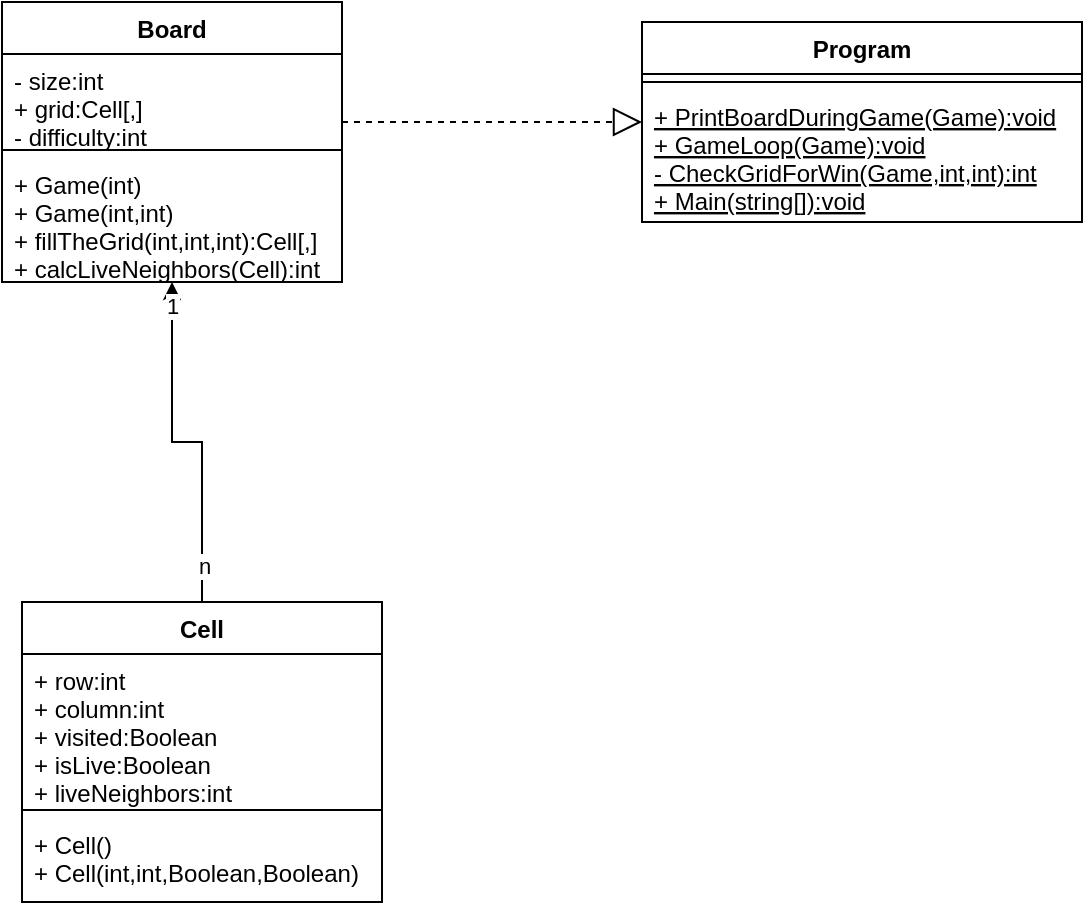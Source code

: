 <mxfile version="20.3.0" type="github">
  <diagram name="Page-1" id="c4acf3e9-155e-7222-9cf6-157b1a14988f">
    <mxGraphModel dx="1422" dy="762" grid="1" gridSize="10" guides="1" tooltips="1" connect="1" arrows="1" fold="1" page="1" pageScale="1" pageWidth="850" pageHeight="1100" background="none" math="0" shadow="0">
      <root>
        <mxCell id="0" />
        <mxCell id="1" parent="0" />
        <mxCell id="8zjtIH5QT1_am9-OPaMm-1" value="Cell" style="swimlane;fontStyle=1;align=center;verticalAlign=top;childLayout=stackLayout;horizontal=1;startSize=26;horizontalStack=0;resizeParent=1;resizeParentMax=0;resizeLast=0;collapsible=1;marginBottom=0;" parent="1" vertex="1">
          <mxGeometry x="210" y="400" width="180" height="150" as="geometry" />
        </mxCell>
        <mxCell id="8zjtIH5QT1_am9-OPaMm-2" value="+ row:int&#xa;+ column:int&#xa;+ visited:Boolean&#xa;+ isLive:Boolean&#xa;+ liveNeighbors:int" style="text;strokeColor=none;fillColor=none;align=left;verticalAlign=top;spacingLeft=4;spacingRight=4;overflow=hidden;rotatable=0;points=[[0,0.5],[1,0.5]];portConstraint=eastwest;" parent="8zjtIH5QT1_am9-OPaMm-1" vertex="1">
          <mxGeometry y="26" width="180" height="74" as="geometry" />
        </mxCell>
        <mxCell id="8zjtIH5QT1_am9-OPaMm-3" value="" style="line;strokeWidth=1;fillColor=none;align=left;verticalAlign=middle;spacingTop=-1;spacingLeft=3;spacingRight=3;rotatable=0;labelPosition=right;points=[];portConstraint=eastwest;" parent="8zjtIH5QT1_am9-OPaMm-1" vertex="1">
          <mxGeometry y="100" width="180" height="8" as="geometry" />
        </mxCell>
        <mxCell id="8zjtIH5QT1_am9-OPaMm-4" value="+ Cell()&#xa;+ Cell(int,int,Boolean,Boolean)" style="text;strokeColor=none;fillColor=none;align=left;verticalAlign=top;spacingLeft=4;spacingRight=4;overflow=hidden;rotatable=0;points=[[0,0.5],[1,0.5]];portConstraint=eastwest;" parent="8zjtIH5QT1_am9-OPaMm-1" vertex="1">
          <mxGeometry y="108" width="180" height="42" as="geometry" />
        </mxCell>
        <mxCell id="8zjtIH5QT1_am9-OPaMm-5" value="Board" style="swimlane;fontStyle=1;align=center;verticalAlign=top;childLayout=stackLayout;horizontal=1;startSize=26;horizontalStack=0;resizeParent=1;resizeParentMax=0;resizeLast=0;collapsible=1;marginBottom=0;" parent="1" vertex="1">
          <mxGeometry x="200" y="100" width="170" height="140" as="geometry" />
        </mxCell>
        <mxCell id="8zjtIH5QT1_am9-OPaMm-6" value="- size:int&#xa;+ grid:Cell[,]&#xa;- difficulty:int" style="text;strokeColor=none;fillColor=none;align=left;verticalAlign=top;spacingLeft=4;spacingRight=4;overflow=hidden;rotatable=0;points=[[0,0.5],[1,0.5]];portConstraint=eastwest;" parent="8zjtIH5QT1_am9-OPaMm-5" vertex="1">
          <mxGeometry y="26" width="170" height="44" as="geometry" />
        </mxCell>
        <mxCell id="8zjtIH5QT1_am9-OPaMm-7" value="" style="line;strokeWidth=1;fillColor=none;align=left;verticalAlign=middle;spacingTop=-1;spacingLeft=3;spacingRight=3;rotatable=0;labelPosition=right;points=[];portConstraint=eastwest;" parent="8zjtIH5QT1_am9-OPaMm-5" vertex="1">
          <mxGeometry y="70" width="170" height="8" as="geometry" />
        </mxCell>
        <mxCell id="8zjtIH5QT1_am9-OPaMm-8" value="+ Game(int)&#xa;+ Game(int,int)&#xa;+ fillTheGrid(int,int,int):Cell[,]&#xa;+ calcLiveNeighbors(Cell):int&#xa;" style="text;strokeColor=none;fillColor=none;align=left;verticalAlign=top;spacingLeft=4;spacingRight=4;overflow=hidden;rotatable=0;points=[[0,0.5],[1,0.5]];portConstraint=eastwest;fontStyle=0" parent="8zjtIH5QT1_am9-OPaMm-5" vertex="1">
          <mxGeometry y="78" width="170" height="62" as="geometry" />
        </mxCell>
        <mxCell id="8zjtIH5QT1_am9-OPaMm-9" value="Program" style="swimlane;fontStyle=1;align=center;verticalAlign=top;childLayout=stackLayout;horizontal=1;startSize=26;horizontalStack=0;resizeParent=1;resizeParentMax=0;resizeLast=0;collapsible=1;marginBottom=0;" parent="1" vertex="1">
          <mxGeometry x="520" y="110" width="220" height="100" as="geometry" />
        </mxCell>
        <mxCell id="8zjtIH5QT1_am9-OPaMm-11" value="" style="line;strokeWidth=1;fillColor=none;align=left;verticalAlign=middle;spacingTop=-1;spacingLeft=3;spacingRight=3;rotatable=0;labelPosition=right;points=[];portConstraint=eastwest;" parent="8zjtIH5QT1_am9-OPaMm-9" vertex="1">
          <mxGeometry y="26" width="220" height="8" as="geometry" />
        </mxCell>
        <mxCell id="8zjtIH5QT1_am9-OPaMm-12" value="+ PrintBoardDuringGame(Game):void&#xa;+ GameLoop(Game):void&#xa;- CheckGridForWin(Game,int,int):int&#xa;+ Main(string[]):void" style="text;strokeColor=none;fillColor=none;align=left;verticalAlign=top;spacingLeft=4;spacingRight=4;overflow=hidden;rotatable=0;points=[[0,0.5],[1,0.5]];portConstraint=eastwest;fontStyle=4" parent="8zjtIH5QT1_am9-OPaMm-9" vertex="1">
          <mxGeometry y="34" width="220" height="66" as="geometry" />
        </mxCell>
        <mxCell id="8zjtIH5QT1_am9-OPaMm-13" style="edgeStyle=orthogonalEdgeStyle;rounded=0;orthogonalLoop=1;jettySize=auto;html=1;exitX=0.5;exitY=0;exitDx=0;exitDy=0;" parent="1" source="8zjtIH5QT1_am9-OPaMm-1" target="8zjtIH5QT1_am9-OPaMm-5" edge="1">
          <mxGeometry relative="1" as="geometry" />
        </mxCell>
        <mxCell id="8zjtIH5QT1_am9-OPaMm-14" value="n" style="edgeLabel;html=1;align=center;verticalAlign=middle;resizable=0;points=[];" parent="8zjtIH5QT1_am9-OPaMm-13" vertex="1" connectable="0">
          <mxGeometry x="-0.793" y="-1" relative="1" as="geometry">
            <mxPoint as="offset" />
          </mxGeometry>
        </mxCell>
        <mxCell id="8zjtIH5QT1_am9-OPaMm-15" value="1" style="edgeLabel;html=1;align=center;verticalAlign=middle;resizable=0;points=[];" parent="8zjtIH5QT1_am9-OPaMm-13" vertex="1" connectable="0">
          <mxGeometry x="0.866" relative="1" as="geometry">
            <mxPoint as="offset" />
          </mxGeometry>
        </mxCell>
        <mxCell id="8zjtIH5QT1_am9-OPaMm-20" value="" style="endArrow=block;dashed=1;endFill=0;endSize=12;html=1;rounded=0;" parent="1" target="8zjtIH5QT1_am9-OPaMm-9" edge="1">
          <mxGeometry width="160" relative="1" as="geometry">
            <mxPoint x="370" y="160" as="sourcePoint" />
            <mxPoint x="550" y="220" as="targetPoint" />
            <Array as="points">
              <mxPoint x="450" y="160" />
            </Array>
          </mxGeometry>
        </mxCell>
      </root>
    </mxGraphModel>
  </diagram>
</mxfile>
